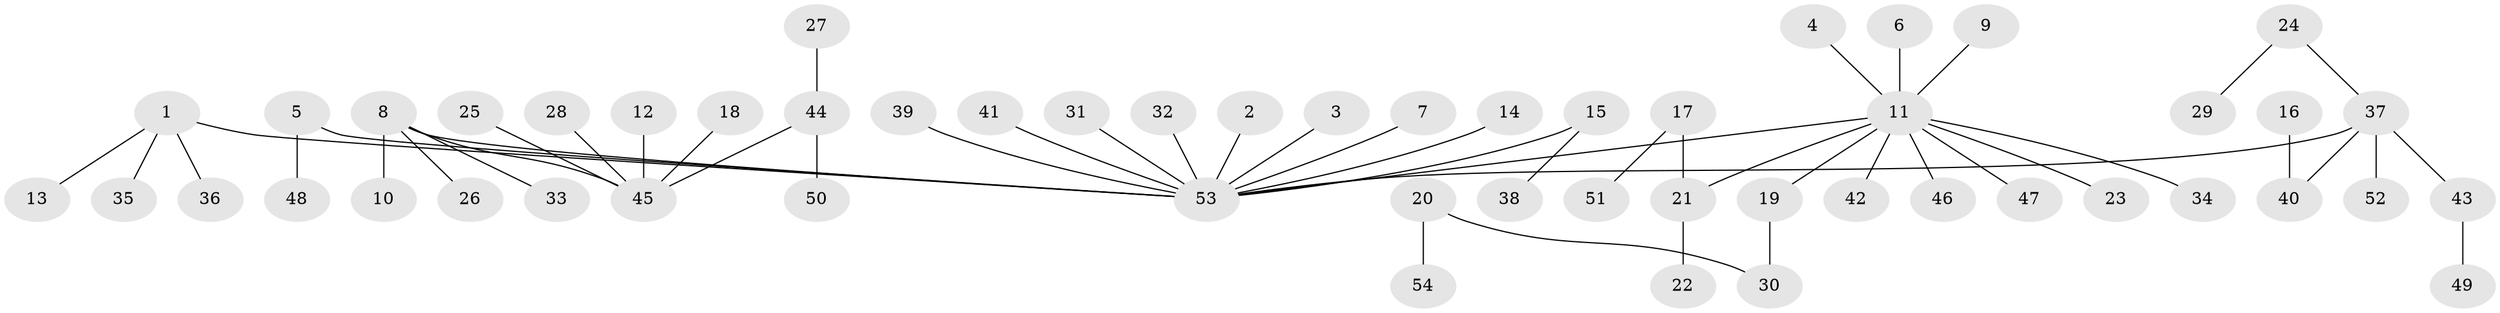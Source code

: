 // original degree distribution, {4: 0.02247191011235955, 16: 0.011235955056179775, 12: 0.011235955056179775, 3: 0.0898876404494382, 1: 0.5842696629213483, 6: 0.02247191011235955, 5: 0.011235955056179775, 2: 0.23595505617977527, 7: 0.011235955056179775}
// Generated by graph-tools (version 1.1) at 2025/36/03/04/25 23:36:53]
// undirected, 54 vertices, 53 edges
graph export_dot {
  node [color=gray90,style=filled];
  1;
  2;
  3;
  4;
  5;
  6;
  7;
  8;
  9;
  10;
  11;
  12;
  13;
  14;
  15;
  16;
  17;
  18;
  19;
  20;
  21;
  22;
  23;
  24;
  25;
  26;
  27;
  28;
  29;
  30;
  31;
  32;
  33;
  34;
  35;
  36;
  37;
  38;
  39;
  40;
  41;
  42;
  43;
  44;
  45;
  46;
  47;
  48;
  49;
  50;
  51;
  52;
  53;
  54;
  1 -- 13 [weight=1.0];
  1 -- 35 [weight=1.0];
  1 -- 36 [weight=1.0];
  1 -- 53 [weight=1.0];
  2 -- 53 [weight=1.0];
  3 -- 53 [weight=1.0];
  4 -- 11 [weight=1.0];
  5 -- 48 [weight=1.0];
  5 -- 53 [weight=1.0];
  6 -- 11 [weight=1.0];
  7 -- 53 [weight=1.0];
  8 -- 10 [weight=1.0];
  8 -- 26 [weight=1.0];
  8 -- 33 [weight=1.0];
  8 -- 45 [weight=1.0];
  8 -- 53 [weight=1.0];
  9 -- 11 [weight=1.0];
  11 -- 19 [weight=1.0];
  11 -- 21 [weight=1.0];
  11 -- 23 [weight=1.0];
  11 -- 34 [weight=1.0];
  11 -- 42 [weight=1.0];
  11 -- 46 [weight=1.0];
  11 -- 47 [weight=1.0];
  11 -- 53 [weight=1.0];
  12 -- 45 [weight=1.0];
  14 -- 53 [weight=1.0];
  15 -- 38 [weight=1.0];
  15 -- 53 [weight=1.0];
  16 -- 40 [weight=1.0];
  17 -- 21 [weight=1.0];
  17 -- 51 [weight=1.0];
  18 -- 45 [weight=1.0];
  19 -- 30 [weight=1.0];
  20 -- 30 [weight=1.0];
  20 -- 54 [weight=1.0];
  21 -- 22 [weight=1.0];
  24 -- 29 [weight=1.0];
  24 -- 37 [weight=1.0];
  25 -- 45 [weight=1.0];
  27 -- 44 [weight=1.0];
  28 -- 45 [weight=1.0];
  31 -- 53 [weight=1.0];
  32 -- 53 [weight=1.0];
  37 -- 40 [weight=1.0];
  37 -- 43 [weight=1.0];
  37 -- 52 [weight=1.0];
  37 -- 53 [weight=1.0];
  39 -- 53 [weight=1.0];
  41 -- 53 [weight=1.0];
  43 -- 49 [weight=1.0];
  44 -- 45 [weight=1.0];
  44 -- 50 [weight=1.0];
}
